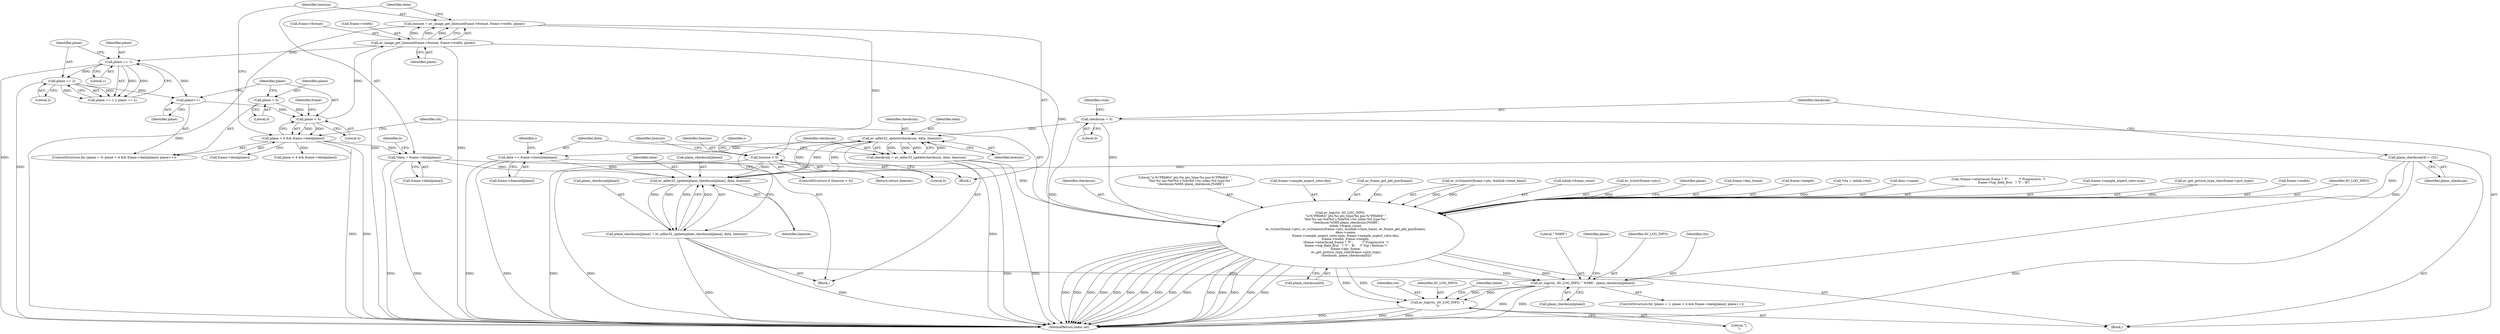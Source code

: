 digraph "1_FFmpeg_e43a0a232dbf6d3c161823c2e07c52e76227a1bc_9@API" {
"1000216" [label="(Call,av_adler32_update(checksum, data, linesize))"];
"1000214" [label="(Call,checksum = av_adler32_update(checksum, data, linesize))"];
"1000216" [label="(Call,av_adler32_update(checksum, data, linesize))"];
"1000123" [label="(Call,checksum = 0)"];
"1000208" [label="(Call,av_adler32_update(plane_checksum[plane], data, linesize))"];
"1000120" [label="(Call,plane_checksum[4] = {0})"];
"1000204" [label="(Call,plane_checksum[plane] = av_adler32_update(plane_checksum[plane], data, linesize))"];
"1000220" [label="(Call,data += frame->linesize[plane])"];
"1000162" [label="(Call,*data = frame->data[plane])"];
"1000138" [label="(Call,plane < 4 && frame->data[plane])"];
"1000139" [label="(Call,plane < 4)"];
"1000147" [label="(Call,plane++)"];
"1000177" [label="(Call,plane == 2)"];
"1000174" [label="(Call,plane == 1)"];
"1000153" [label="(Call,av_image_get_linesize(frame->format, frame->width, plane))"];
"1000135" [label="(Call,plane = 0)"];
"1000189" [label="(Call,linesize < 0)"];
"1000151" [label="(Call,linesize = av_image_get_linesize(frame->format, frame->width, plane))"];
"1000305" [label="(Call,av_log(ctx, AV_LOG_INFO, \" %08X\", plane_checksum[plane]))"];
"1000312" [label="(Call,av_log(ctx, AV_LOG_INFO, \"]\n\"))"];
"1000227" [label="(Call,av_log(ctx, AV_LOG_INFO,\n           \"n:%\"PRId64\" pts:%s pts_time:%s pos:%\"PRId64\" \"\n           \"fmt:%s sar:%d/%d s:%dx%d i:%c iskey:%d type:%c \"\n           \"checksum:%08X plane_checksum:[%08X\",\n           inlink->frame_count,\n           av_ts2str(frame->pts), av_ts2timestr(frame->pts, &inlink->time_base), av_frame_get_pkt_pos(frame),\n           desc->name,\n           frame->sample_aspect_ratio.num, frame->sample_aspect_ratio.den,\n           frame->width, frame->height,\n           !frame->interlaced_frame ? 'P' :         /* Progressive  */\n           frame->top_field_first   ? 'T' : 'B',    /* Top / Bottom */\n           frame->key_frame,\n            av_get_picture_type_char(frame->pict_type),\n            checksum, plane_checksum[0]))"];
"1000189" [label="(Call,linesize < 0)"];
"1000326" [label="(MethodReturn,static int)"];
"1000308" [label="(Literal,\" %08X\")"];
"1000120" [label="(Call,plane_checksum[4] = {0})"];
"1000286" [label="(Identifier,checksum)"];
"1000230" [label="(Literal,\"n:%\"PRId64\" pts:%s pts_time:%s pos:%\"PRId64\" \"\n           \"fmt:%s sar:%d/%d s:%dx%d i:%c iskey:%d type:%c \"\n           \"checksum:%08X plane_checksum:[%08X\")"];
"1000191" [label="(Literal,0)"];
"1000304" [label="(Identifier,plane)"];
"1000137" [label="(Literal,0)"];
"1000176" [label="(Literal,1)"];
"1000175" [label="(Identifier,plane)"];
"1000313" [label="(Identifier,ctx)"];
"1000218" [label="(Identifier,data)"];
"1000134" [label="(ControlStructure,for (plane = 0; plane < 4 && frame->data[plane]; plane++))"];
"1000139" [label="(Call,plane < 4)"];
"1000154" [label="(Call,frame->format)"];
"1000162" [label="(Call,*data = frame->data[plane])"];
"1000309" [label="(Call,plane_checksum[plane])"];
"1000314" [label="(Identifier,AV_LOG_INFO)"];
"1000153" [label="(Call,av_image_get_linesize(frame->format, frame->width, plane))"];
"1000188" [label="(ControlStructure,if (linesize < 0))"];
"1000290" [label="(ControlStructure,for (plane = 1; plane < 4 && frame->data[plane]; plane++))"];
"1000307" [label="(Identifier,AV_LOG_INFO)"];
"1000125" [label="(Literal,0)"];
"1000204" [label="(Call,plane_checksum[plane] = av_adler32_update(plane_checksum[plane], data, linesize))"];
"1000179" [label="(Literal,2)"];
"1000136" [label="(Identifier,plane)"];
"1000144" [label="(Identifier,frame)"];
"1000212" [label="(Identifier,data)"];
"1000205" [label="(Call,plane_checksum[plane])"];
"1000174" [label="(Call,plane == 1)"];
"1000256" [label="(Call,frame->sample_aspect_ratio.den)"];
"1000178" [label="(Identifier,plane)"];
"1000173" [label="(Call,plane == 1 || plane == 2)"];
"1000147" [label="(Call,plane++)"];
"1000227" [label="(Call,av_log(ctx, AV_LOG_INFO,\n           \"n:%\"PRId64\" pts:%s pts_time:%s pos:%\"PRId64\" \"\n           \"fmt:%s sar:%d/%d s:%dx%d i:%c iskey:%d type:%c \"\n           \"checksum:%08X plane_checksum:[%08X\",\n           inlink->frame_count,\n           av_ts2str(frame->pts), av_ts2timestr(frame->pts, &inlink->time_base), av_frame_get_pkt_pos(frame),\n           desc->name,\n           frame->sample_aspect_ratio.num, frame->sample_aspect_ratio.den,\n           frame->width, frame->height,\n           !frame->interlaced_frame ? 'P' :         /* Progressive  */\n           frame->top_field_first   ? 'T' : 'B',    /* Top / Bottom */\n           frame->key_frame,\n            av_get_picture_type_char(frame->pict_type),\n            checksum, plane_checksum[0]))"];
"1000216" [label="(Call,av_adler32_update(checksum, data, linesize))"];
"1000246" [label="(Call,av_frame_get_pkt_pos(frame))"];
"1000238" [label="(Call,av_ts2timestr(frame->pts, &inlink->time_base))"];
"1000222" [label="(Call,frame->linesize[plane])"];
"1000231" [label="(Call,inlink->frame_count)"];
"1000217" [label="(Identifier,checksum)"];
"1000234" [label="(Call,av_ts2str(frame->pts))"];
"1000209" [label="(Call,plane_checksum[plane])"];
"1000164" [label="(Call,frame->data[plane])"];
"1000160" [label="(Identifier,plane)"];
"1000105" [label="(Block,)"];
"1000140" [label="(Identifier,plane)"];
"1000292" [label="(Identifier,plane)"];
"1000130" [label="(Identifier,vsub)"];
"1000142" [label="(Call,frame->data[plane])"];
"1000312" [label="(Call,av_log(ctx, AV_LOG_INFO, \"]\n\"))"];
"1000279" [label="(Call,frame->key_frame)"];
"1000221" [label="(Identifier,data)"];
"1000151" [label="(Call,linesize = av_image_get_linesize(frame->format, frame->width, plane))"];
"1000315" [label="(Literal,\"]\n\")"];
"1000264" [label="(Call,frame->height)"];
"1000141" [label="(Literal,4)"];
"1000193" [label="(Identifier,linesize)"];
"1000190" [label="(Identifier,linesize)"];
"1000208" [label="(Call,av_adler32_update(plane_checksum[plane], data, linesize))"];
"1000294" [label="(Call,plane < 4 && frame->data[plane])"];
"1000192" [label="(Return,return linesize;)"];
"1000107" [label="(Call,*ctx = inlink->dst)"];
"1000214" [label="(Call,checksum = av_adler32_update(checksum, data, linesize))"];
"1000203" [label="(Block,)"];
"1000177" [label="(Call,plane == 2)"];
"1000202" [label="(Identifier,i)"];
"1000171" [label="(Identifier,h)"];
"1000248" [label="(Call,desc->name)"];
"1000305" [label="(Call,av_log(ctx, AV_LOG_INFO, \" %08X\", plane_checksum[plane]))"];
"1000220" [label="(Call,data += frame->linesize[plane])"];
"1000138" [label="(Call,plane < 4 && frame->data[plane])"];
"1000219" [label="(Identifier,linesize)"];
"1000267" [label="(Call,!frame->interlaced_frame ? 'P' :         /* Progressive  */\n           frame->top_field_first   ? 'T' : 'B')"];
"1000163" [label="(Identifier,data)"];
"1000157" [label="(Call,frame->width)"];
"1000251" [label="(Call,frame->sample_aspect_ratio.num)"];
"1000196" [label="(Identifier,i)"];
"1000124" [label="(Identifier,checksum)"];
"1000213" [label="(Identifier,linesize)"];
"1000135" [label="(Call,plane = 0)"];
"1000123" [label="(Call,checksum = 0)"];
"1000152" [label="(Identifier,linesize)"];
"1000306" [label="(Identifier,ctx)"];
"1000282" [label="(Call,av_get_picture_type_char(frame->pict_type))"];
"1000149" [label="(Block,)"];
"1000287" [label="(Call,plane_checksum[0])"];
"1000228" [label="(Identifier,ctx)"];
"1000261" [label="(Call,frame->width)"];
"1000321" [label="(Identifier,inlink)"];
"1000148" [label="(Identifier,plane)"];
"1000215" [label="(Identifier,checksum)"];
"1000229" [label="(Identifier,AV_LOG_INFO)"];
"1000121" [label="(Identifier,plane_checksum)"];
"1000216" -> "1000214"  [label="AST: "];
"1000216" -> "1000219"  [label="CFG: "];
"1000217" -> "1000216"  [label="AST: "];
"1000218" -> "1000216"  [label="AST: "];
"1000219" -> "1000216"  [label="AST: "];
"1000214" -> "1000216"  [label="CFG: "];
"1000216" -> "1000326"  [label="DDG: "];
"1000216" -> "1000208"  [label="DDG: "];
"1000216" -> "1000214"  [label="DDG: "];
"1000216" -> "1000214"  [label="DDG: "];
"1000216" -> "1000214"  [label="DDG: "];
"1000214" -> "1000216"  [label="DDG: "];
"1000123" -> "1000216"  [label="DDG: "];
"1000208" -> "1000216"  [label="DDG: "];
"1000208" -> "1000216"  [label="DDG: "];
"1000216" -> "1000220"  [label="DDG: "];
"1000214" -> "1000203"  [label="AST: "];
"1000215" -> "1000214"  [label="AST: "];
"1000221" -> "1000214"  [label="CFG: "];
"1000214" -> "1000326"  [label="DDG: "];
"1000214" -> "1000326"  [label="DDG: "];
"1000214" -> "1000227"  [label="DDG: "];
"1000123" -> "1000105"  [label="AST: "];
"1000123" -> "1000125"  [label="CFG: "];
"1000124" -> "1000123"  [label="AST: "];
"1000125" -> "1000123"  [label="AST: "];
"1000130" -> "1000123"  [label="CFG: "];
"1000123" -> "1000326"  [label="DDG: "];
"1000123" -> "1000227"  [label="DDG: "];
"1000208" -> "1000204"  [label="AST: "];
"1000208" -> "1000213"  [label="CFG: "];
"1000209" -> "1000208"  [label="AST: "];
"1000212" -> "1000208"  [label="AST: "];
"1000213" -> "1000208"  [label="AST: "];
"1000204" -> "1000208"  [label="CFG: "];
"1000208" -> "1000204"  [label="DDG: "];
"1000208" -> "1000204"  [label="DDG: "];
"1000208" -> "1000204"  [label="DDG: "];
"1000120" -> "1000208"  [label="DDG: "];
"1000204" -> "1000208"  [label="DDG: "];
"1000220" -> "1000208"  [label="DDG: "];
"1000162" -> "1000208"  [label="DDG: "];
"1000189" -> "1000208"  [label="DDG: "];
"1000120" -> "1000105"  [label="AST: "];
"1000120" -> "1000121"  [label="CFG: "];
"1000121" -> "1000120"  [label="AST: "];
"1000124" -> "1000120"  [label="CFG: "];
"1000120" -> "1000326"  [label="DDG: "];
"1000120" -> "1000227"  [label="DDG: "];
"1000120" -> "1000305"  [label="DDG: "];
"1000204" -> "1000203"  [label="AST: "];
"1000205" -> "1000204"  [label="AST: "];
"1000215" -> "1000204"  [label="CFG: "];
"1000204" -> "1000326"  [label="DDG: "];
"1000204" -> "1000326"  [label="DDG: "];
"1000204" -> "1000305"  [label="DDG: "];
"1000220" -> "1000203"  [label="AST: "];
"1000220" -> "1000222"  [label="CFG: "];
"1000221" -> "1000220"  [label="AST: "];
"1000222" -> "1000220"  [label="AST: "];
"1000202" -> "1000220"  [label="CFG: "];
"1000220" -> "1000326"  [label="DDG: "];
"1000220" -> "1000326"  [label="DDG: "];
"1000162" -> "1000149"  [label="AST: "];
"1000162" -> "1000164"  [label="CFG: "];
"1000163" -> "1000162"  [label="AST: "];
"1000164" -> "1000162"  [label="AST: "];
"1000171" -> "1000162"  [label="CFG: "];
"1000162" -> "1000326"  [label="DDG: "];
"1000162" -> "1000326"  [label="DDG: "];
"1000138" -> "1000162"  [label="DDG: "];
"1000138" -> "1000134"  [label="AST: "];
"1000138" -> "1000139"  [label="CFG: "];
"1000138" -> "1000142"  [label="CFG: "];
"1000139" -> "1000138"  [label="AST: "];
"1000142" -> "1000138"  [label="AST: "];
"1000152" -> "1000138"  [label="CFG: "];
"1000228" -> "1000138"  [label="CFG: "];
"1000138" -> "1000326"  [label="DDG: "];
"1000138" -> "1000326"  [label="DDG: "];
"1000139" -> "1000138"  [label="DDG: "];
"1000139" -> "1000138"  [label="DDG: "];
"1000138" -> "1000294"  [label="DDG: "];
"1000139" -> "1000141"  [label="CFG: "];
"1000140" -> "1000139"  [label="AST: "];
"1000141" -> "1000139"  [label="AST: "];
"1000144" -> "1000139"  [label="CFG: "];
"1000147" -> "1000139"  [label="DDG: "];
"1000135" -> "1000139"  [label="DDG: "];
"1000139" -> "1000153"  [label="DDG: "];
"1000147" -> "1000134"  [label="AST: "];
"1000147" -> "1000148"  [label="CFG: "];
"1000148" -> "1000147"  [label="AST: "];
"1000140" -> "1000147"  [label="CFG: "];
"1000177" -> "1000147"  [label="DDG: "];
"1000174" -> "1000147"  [label="DDG: "];
"1000177" -> "1000173"  [label="AST: "];
"1000177" -> "1000179"  [label="CFG: "];
"1000178" -> "1000177"  [label="AST: "];
"1000179" -> "1000177"  [label="AST: "];
"1000173" -> "1000177"  [label="CFG: "];
"1000177" -> "1000326"  [label="DDG: "];
"1000177" -> "1000173"  [label="DDG: "];
"1000177" -> "1000173"  [label="DDG: "];
"1000174" -> "1000177"  [label="DDG: "];
"1000174" -> "1000173"  [label="AST: "];
"1000174" -> "1000176"  [label="CFG: "];
"1000175" -> "1000174"  [label="AST: "];
"1000176" -> "1000174"  [label="AST: "];
"1000178" -> "1000174"  [label="CFG: "];
"1000173" -> "1000174"  [label="CFG: "];
"1000174" -> "1000326"  [label="DDG: "];
"1000174" -> "1000173"  [label="DDG: "];
"1000174" -> "1000173"  [label="DDG: "];
"1000153" -> "1000174"  [label="DDG: "];
"1000153" -> "1000151"  [label="AST: "];
"1000153" -> "1000160"  [label="CFG: "];
"1000154" -> "1000153"  [label="AST: "];
"1000157" -> "1000153"  [label="AST: "];
"1000160" -> "1000153"  [label="AST: "];
"1000151" -> "1000153"  [label="CFG: "];
"1000153" -> "1000326"  [label="DDG: "];
"1000153" -> "1000326"  [label="DDG: "];
"1000153" -> "1000151"  [label="DDG: "];
"1000153" -> "1000151"  [label="DDG: "];
"1000153" -> "1000151"  [label="DDG: "];
"1000153" -> "1000227"  [label="DDG: "];
"1000135" -> "1000134"  [label="AST: "];
"1000135" -> "1000137"  [label="CFG: "];
"1000136" -> "1000135"  [label="AST: "];
"1000137" -> "1000135"  [label="AST: "];
"1000140" -> "1000135"  [label="CFG: "];
"1000189" -> "1000188"  [label="AST: "];
"1000189" -> "1000191"  [label="CFG: "];
"1000190" -> "1000189"  [label="AST: "];
"1000191" -> "1000189"  [label="AST: "];
"1000193" -> "1000189"  [label="CFG: "];
"1000196" -> "1000189"  [label="CFG: "];
"1000189" -> "1000326"  [label="DDG: "];
"1000189" -> "1000326"  [label="DDG: "];
"1000151" -> "1000189"  [label="DDG: "];
"1000189" -> "1000192"  [label="DDG: "];
"1000151" -> "1000149"  [label="AST: "];
"1000152" -> "1000151"  [label="AST: "];
"1000163" -> "1000151"  [label="CFG: "];
"1000151" -> "1000326"  [label="DDG: "];
"1000305" -> "1000290"  [label="AST: "];
"1000305" -> "1000309"  [label="CFG: "];
"1000306" -> "1000305"  [label="AST: "];
"1000307" -> "1000305"  [label="AST: "];
"1000308" -> "1000305"  [label="AST: "];
"1000309" -> "1000305"  [label="AST: "];
"1000304" -> "1000305"  [label="CFG: "];
"1000305" -> "1000326"  [label="DDG: "];
"1000305" -> "1000326"  [label="DDG: "];
"1000227" -> "1000305"  [label="DDG: "];
"1000227" -> "1000305"  [label="DDG: "];
"1000305" -> "1000312"  [label="DDG: "];
"1000305" -> "1000312"  [label="DDG: "];
"1000312" -> "1000105"  [label="AST: "];
"1000312" -> "1000315"  [label="CFG: "];
"1000313" -> "1000312"  [label="AST: "];
"1000314" -> "1000312"  [label="AST: "];
"1000315" -> "1000312"  [label="AST: "];
"1000321" -> "1000312"  [label="CFG: "];
"1000312" -> "1000326"  [label="DDG: "];
"1000312" -> "1000326"  [label="DDG: "];
"1000312" -> "1000326"  [label="DDG: "];
"1000227" -> "1000312"  [label="DDG: "];
"1000227" -> "1000312"  [label="DDG: "];
"1000227" -> "1000105"  [label="AST: "];
"1000227" -> "1000287"  [label="CFG: "];
"1000228" -> "1000227"  [label="AST: "];
"1000229" -> "1000227"  [label="AST: "];
"1000230" -> "1000227"  [label="AST: "];
"1000231" -> "1000227"  [label="AST: "];
"1000234" -> "1000227"  [label="AST: "];
"1000238" -> "1000227"  [label="AST: "];
"1000246" -> "1000227"  [label="AST: "];
"1000248" -> "1000227"  [label="AST: "];
"1000251" -> "1000227"  [label="AST: "];
"1000256" -> "1000227"  [label="AST: "];
"1000261" -> "1000227"  [label="AST: "];
"1000264" -> "1000227"  [label="AST: "];
"1000267" -> "1000227"  [label="AST: "];
"1000279" -> "1000227"  [label="AST: "];
"1000282" -> "1000227"  [label="AST: "];
"1000286" -> "1000227"  [label="AST: "];
"1000287" -> "1000227"  [label="AST: "];
"1000292" -> "1000227"  [label="CFG: "];
"1000227" -> "1000326"  [label="DDG: "];
"1000227" -> "1000326"  [label="DDG: "];
"1000227" -> "1000326"  [label="DDG: "];
"1000227" -> "1000326"  [label="DDG: "];
"1000227" -> "1000326"  [label="DDG: "];
"1000227" -> "1000326"  [label="DDG: "];
"1000227" -> "1000326"  [label="DDG: "];
"1000227" -> "1000326"  [label="DDG: "];
"1000227" -> "1000326"  [label="DDG: "];
"1000227" -> "1000326"  [label="DDG: "];
"1000227" -> "1000326"  [label="DDG: "];
"1000227" -> "1000326"  [label="DDG: "];
"1000227" -> "1000326"  [label="DDG: "];
"1000227" -> "1000326"  [label="DDG: "];
"1000227" -> "1000326"  [label="DDG: "];
"1000107" -> "1000227"  [label="DDG: "];
"1000234" -> "1000227"  [label="DDG: "];
"1000238" -> "1000227"  [label="DDG: "];
"1000238" -> "1000227"  [label="DDG: "];
"1000246" -> "1000227"  [label="DDG: "];
"1000282" -> "1000227"  [label="DDG: "];
}

